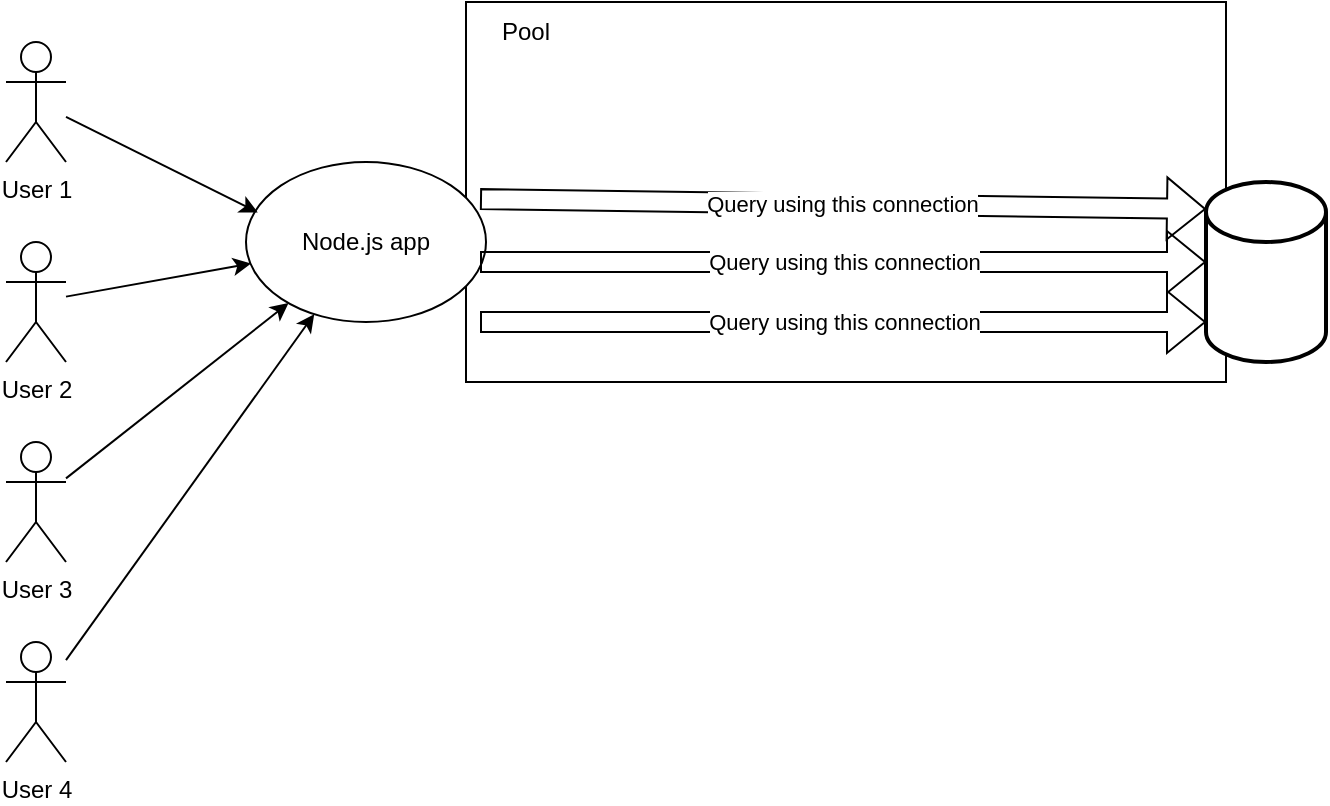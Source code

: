 <mxfile version="21.0.8" type="device" pages="2"><diagram name="Page-1" id="yTIydMs2ZxgsB42OZ_74"><mxGraphModel dx="1167" dy="652" grid="1" gridSize="10" guides="1" tooltips="1" connect="1" arrows="1" fold="1" page="1" pageScale="1" pageWidth="850" pageHeight="1100" math="0" shadow="0"><root><mxCell id="0"/><mxCell id="1" parent="0"/><mxCell id="Sxjqkqueo1RwvRUfRUZJ-12" value="" style="rounded=0;whiteSpace=wrap;html=1;" vertex="1" parent="1"><mxGeometry x="250" y="130" width="380" height="190" as="geometry"/></mxCell><mxCell id="Sxjqkqueo1RwvRUfRUZJ-1" value="Node.js app" style="ellipse;whiteSpace=wrap;html=1;" vertex="1" parent="1"><mxGeometry x="140" y="210" width="120" height="80" as="geometry"/></mxCell><mxCell id="Sxjqkqueo1RwvRUfRUZJ-3" value="" style="strokeWidth=2;html=1;shape=mxgraph.flowchart.database;whiteSpace=wrap;" vertex="1" parent="1"><mxGeometry x="620" y="220" width="60" height="90" as="geometry"/></mxCell><mxCell id="Sxjqkqueo1RwvRUfRUZJ-5" value="Query using this connection" style="shape=flexArrow;endArrow=classic;html=1;rounded=0;entryX=0;entryY=0.15;entryDx=0;entryDy=0;entryPerimeter=0;exitX=0.975;exitY=0.232;exitDx=0;exitDy=0;exitPerimeter=0;" edge="1" parent="1" source="Sxjqkqueo1RwvRUfRUZJ-1" target="Sxjqkqueo1RwvRUfRUZJ-3"><mxGeometry width="50" height="50" relative="1" as="geometry"><mxPoint x="260" y="240" as="sourcePoint"/><mxPoint x="310" y="190" as="targetPoint"/></mxGeometry></mxCell><mxCell id="Sxjqkqueo1RwvRUfRUZJ-8" style="rounded=0;orthogonalLoop=1;jettySize=auto;html=1;entryX=0.049;entryY=0.315;entryDx=0;entryDy=0;entryPerimeter=0;" edge="1" parent="1" source="Sxjqkqueo1RwvRUfRUZJ-6" target="Sxjqkqueo1RwvRUfRUZJ-1"><mxGeometry relative="1" as="geometry"/></mxCell><mxCell id="Sxjqkqueo1RwvRUfRUZJ-6" value="User 1" style="shape=umlActor;verticalLabelPosition=bottom;verticalAlign=top;html=1;outlineConnect=0;" vertex="1" parent="1"><mxGeometry x="20" y="150" width="30" height="60" as="geometry"/></mxCell><mxCell id="Sxjqkqueo1RwvRUfRUZJ-9" style="rounded=0;orthogonalLoop=1;jettySize=auto;html=1;entryX=0.021;entryY=0.635;entryDx=0;entryDy=0;entryPerimeter=0;" edge="1" parent="1" source="Sxjqkqueo1RwvRUfRUZJ-7" target="Sxjqkqueo1RwvRUfRUZJ-1"><mxGeometry relative="1" as="geometry"/></mxCell><mxCell id="Sxjqkqueo1RwvRUfRUZJ-7" value="User 2" style="shape=umlActor;verticalLabelPosition=bottom;verticalAlign=top;html=1;outlineConnect=0;" vertex="1" parent="1"><mxGeometry x="20" y="250" width="30" height="60" as="geometry"/></mxCell><mxCell id="Sxjqkqueo1RwvRUfRUZJ-10" value="Query using this connection" style="shape=flexArrow;endArrow=classic;html=1;rounded=0;entryX=0;entryY=0.15;entryDx=0;entryDy=0;entryPerimeter=0;exitX=0.975;exitY=0.232;exitDx=0;exitDy=0;exitPerimeter=0;" edge="1" parent="1"><mxGeometry width="50" height="50" relative="1" as="geometry"><mxPoint x="257" y="260" as="sourcePoint"/><mxPoint x="620" y="260" as="targetPoint"/></mxGeometry></mxCell><mxCell id="Sxjqkqueo1RwvRUfRUZJ-11" value="Query using this connection" style="shape=flexArrow;endArrow=classic;html=1;rounded=0;entryX=0;entryY=0.15;entryDx=0;entryDy=0;entryPerimeter=0;exitX=0.975;exitY=0.232;exitDx=0;exitDy=0;exitPerimeter=0;" edge="1" parent="1"><mxGeometry width="50" height="50" relative="1" as="geometry"><mxPoint x="257" y="290" as="sourcePoint"/><mxPoint x="620" y="290" as="targetPoint"/></mxGeometry></mxCell><mxCell id="Sxjqkqueo1RwvRUfRUZJ-13" value="Pool" style="text;html=1;strokeColor=none;fillColor=none;align=center;verticalAlign=middle;whiteSpace=wrap;rounded=0;" vertex="1" parent="1"><mxGeometry x="250" y="130" width="60" height="30" as="geometry"/></mxCell><mxCell id="Sxjqkqueo1RwvRUfRUZJ-17" style="rounded=0;orthogonalLoop=1;jettySize=auto;html=1;" edge="1" parent="1" source="Sxjqkqueo1RwvRUfRUZJ-14" target="Sxjqkqueo1RwvRUfRUZJ-1"><mxGeometry relative="1" as="geometry"/></mxCell><mxCell id="Sxjqkqueo1RwvRUfRUZJ-14" value="User 3" style="shape=umlActor;verticalLabelPosition=bottom;verticalAlign=top;html=1;outlineConnect=0;" vertex="1" parent="1"><mxGeometry x="20" y="350" width="30" height="60" as="geometry"/></mxCell><mxCell id="Sxjqkqueo1RwvRUfRUZJ-18" style="rounded=0;orthogonalLoop=1;jettySize=auto;html=1;" edge="1" parent="1" source="Sxjqkqueo1RwvRUfRUZJ-15" target="Sxjqkqueo1RwvRUfRUZJ-1"><mxGeometry relative="1" as="geometry"/></mxCell><mxCell id="Sxjqkqueo1RwvRUfRUZJ-15" value="User 4" style="shape=umlActor;verticalLabelPosition=bottom;verticalAlign=top;html=1;outlineConnect=0;" vertex="1" parent="1"><mxGeometry x="20" y="450" width="30" height="60" as="geometry"/></mxCell></root></mxGraphModel></diagram><diagram id="MXc60scIAxEdtBDiObuv" name="Page-2"><mxGraphModel dx="1167" dy="652" grid="1" gridSize="10" guides="1" tooltips="1" connect="1" arrows="1" fold="1" page="1" pageScale="1" pageWidth="850" pageHeight="1100" math="0" shadow="0"><root><mxCell id="0"/><mxCell id="1" parent="0"/><mxCell id="QdniuyaM_QRePWUZCQis-1" value="" style="shape=cylinder3;whiteSpace=wrap;html=1;boundedLbl=1;backgroundOutline=1;size=15;" vertex="1" parent="1"><mxGeometry x="220" y="270" width="60" height="100" as="geometry"/></mxCell><mxCell id="QdniuyaM_QRePWUZCQis-14" style="rounded=0;orthogonalLoop=1;jettySize=auto;html=1;entryX=0;entryY=1;entryDx=0;entryDy=0;" edge="1" parent="1" source="QdniuyaM_QRePWUZCQis-2" target="QdniuyaM_QRePWUZCQis-6"><mxGeometry relative="1" as="geometry"/></mxCell><mxCell id="QdniuyaM_QRePWUZCQis-2" value="V1: employees" style="rounded=0;whiteSpace=wrap;html=1;" vertex="1" parent="1"><mxGeometry x="310" y="340" width="120" height="30" as="geometry"/></mxCell><mxCell id="ajmG83DsM1Lcuavq_7Nb-1" style="rounded=0;orthogonalLoop=1;jettySize=auto;html=1;entryX=0;entryY=1;entryDx=0;entryDy=0;" edge="1" parent="1" source="QdniuyaM_QRePWUZCQis-3" target="QdniuyaM_QRePWUZCQis-9"><mxGeometry relative="1" as="geometry"/></mxCell><mxCell id="QdniuyaM_QRePWUZCQis-3" value="V2: titles" style="rounded=0;whiteSpace=wrap;html=1;" vertex="1" parent="1"><mxGeometry x="310" y="290" width="120" height="30" as="geometry"/></mxCell><mxCell id="ajmG83DsM1Lcuavq_7Nb-3" style="rounded=0;orthogonalLoop=1;jettySize=auto;html=1;entryX=0;entryY=1;entryDx=0;entryDy=0;" edge="1" parent="1" source="QdniuyaM_QRePWUZCQis-4" target="QdniuyaM_QRePWUZCQis-10"><mxGeometry relative="1" as="geometry"/></mxCell><mxCell id="QdniuyaM_QRePWUZCQis-4" value="V3: add index to employees" style="rounded=0;whiteSpace=wrap;html=1;" vertex="1" parent="1"><mxGeometry x="310" y="240" width="120" height="30" as="geometry"/></mxCell><mxCell id="QdniuyaM_QRePWUZCQis-5" value="V4: another table" style="rounded=0;whiteSpace=wrap;html=1;" vertex="1" parent="1"><mxGeometry x="310" y="190" width="120" height="30" as="geometry"/></mxCell><mxCell id="QdniuyaM_QRePWUZCQis-15" style="rounded=0;orthogonalLoop=1;jettySize=auto;html=1;entryX=1;entryY=0.5;entryDx=0;entryDy=0;" edge="1" parent="1" source="QdniuyaM_QRePWUZCQis-6" target="QdniuyaM_QRePWUZCQis-3"><mxGeometry relative="1" as="geometry"/></mxCell><mxCell id="QdniuyaM_QRePWUZCQis-6" value="Migration V2" style="rhombus;whiteSpace=wrap;html=1;" vertex="1" parent="1"><mxGeometry x="480" y="310" width="90" height="40" as="geometry"/></mxCell><mxCell id="QdniuyaM_QRePWUZCQis-12" style="rounded=0;orthogonalLoop=1;jettySize=auto;html=1;entryX=0;entryY=1;entryDx=0;entryDy=0;" edge="1" parent="1" source="QdniuyaM_QRePWUZCQis-7" target="QdniuyaM_QRePWUZCQis-8"><mxGeometry relative="1" as="geometry"/></mxCell><mxCell id="QdniuyaM_QRePWUZCQis-7" value="V0: empty database" style="rounded=0;whiteSpace=wrap;html=1;" vertex="1" parent="1"><mxGeometry x="310" y="390" width="120" height="40" as="geometry"/></mxCell><mxCell id="QdniuyaM_QRePWUZCQis-13" style="rounded=0;orthogonalLoop=1;jettySize=auto;html=1;entryX=1;entryY=0.5;entryDx=0;entryDy=0;" edge="1" parent="1" source="QdniuyaM_QRePWUZCQis-8" target="QdniuyaM_QRePWUZCQis-2"><mxGeometry relative="1" as="geometry"/></mxCell><mxCell id="QdniuyaM_QRePWUZCQis-8" value="Migration V1" style="rhombus;whiteSpace=wrap;html=1;" vertex="1" parent="1"><mxGeometry x="480" y="362.5" width="90" height="40" as="geometry"/></mxCell><mxCell id="ajmG83DsM1Lcuavq_7Nb-2" style="rounded=0;orthogonalLoop=1;jettySize=auto;html=1;entryX=1;entryY=0.5;entryDx=0;entryDy=0;" edge="1" parent="1" source="QdniuyaM_QRePWUZCQis-9" target="QdniuyaM_QRePWUZCQis-4"><mxGeometry relative="1" as="geometry"/></mxCell><mxCell id="QdniuyaM_QRePWUZCQis-9" value="Migration V3" style="rhombus;whiteSpace=wrap;html=1;" vertex="1" parent="1"><mxGeometry x="480" y="260" width="90" height="40" as="geometry"/></mxCell><mxCell id="ajmG83DsM1Lcuavq_7Nb-4" style="rounded=0;orthogonalLoop=1;jettySize=auto;html=1;entryX=1;entryY=0.5;entryDx=0;entryDy=0;" edge="1" parent="1" source="QdniuyaM_QRePWUZCQis-10" target="QdniuyaM_QRePWUZCQis-5"><mxGeometry relative="1" as="geometry"/></mxCell><mxCell id="QdniuyaM_QRePWUZCQis-10" value="Migration V4" style="rhombus;whiteSpace=wrap;html=1;" vertex="1" parent="1"><mxGeometry x="480" y="210" width="90" height="40" as="geometry"/></mxCell><mxCell id="QdniuyaM_QRePWUZCQis-11" value="Migrations" style="shape=internalStorage;whiteSpace=wrap;html=1;backgroundOutline=1;" vertex="1" parent="1"><mxGeometry x="120" y="297.5" width="80" height="65" as="geometry"/></mxCell><mxCell id="ajmG83DsM1Lcuavq_7Nb-5" value="Migrations table is used by ORM to keep track of applied migrations" style="text;html=1;strokeColor=none;fillColor=none;align=center;verticalAlign=middle;whiteSpace=wrap;rounded=0;" vertex="1" parent="1"><mxGeometry x="65" y="380" width="190" height="30" as="geometry"/></mxCell></root></mxGraphModel></diagram></mxfile>